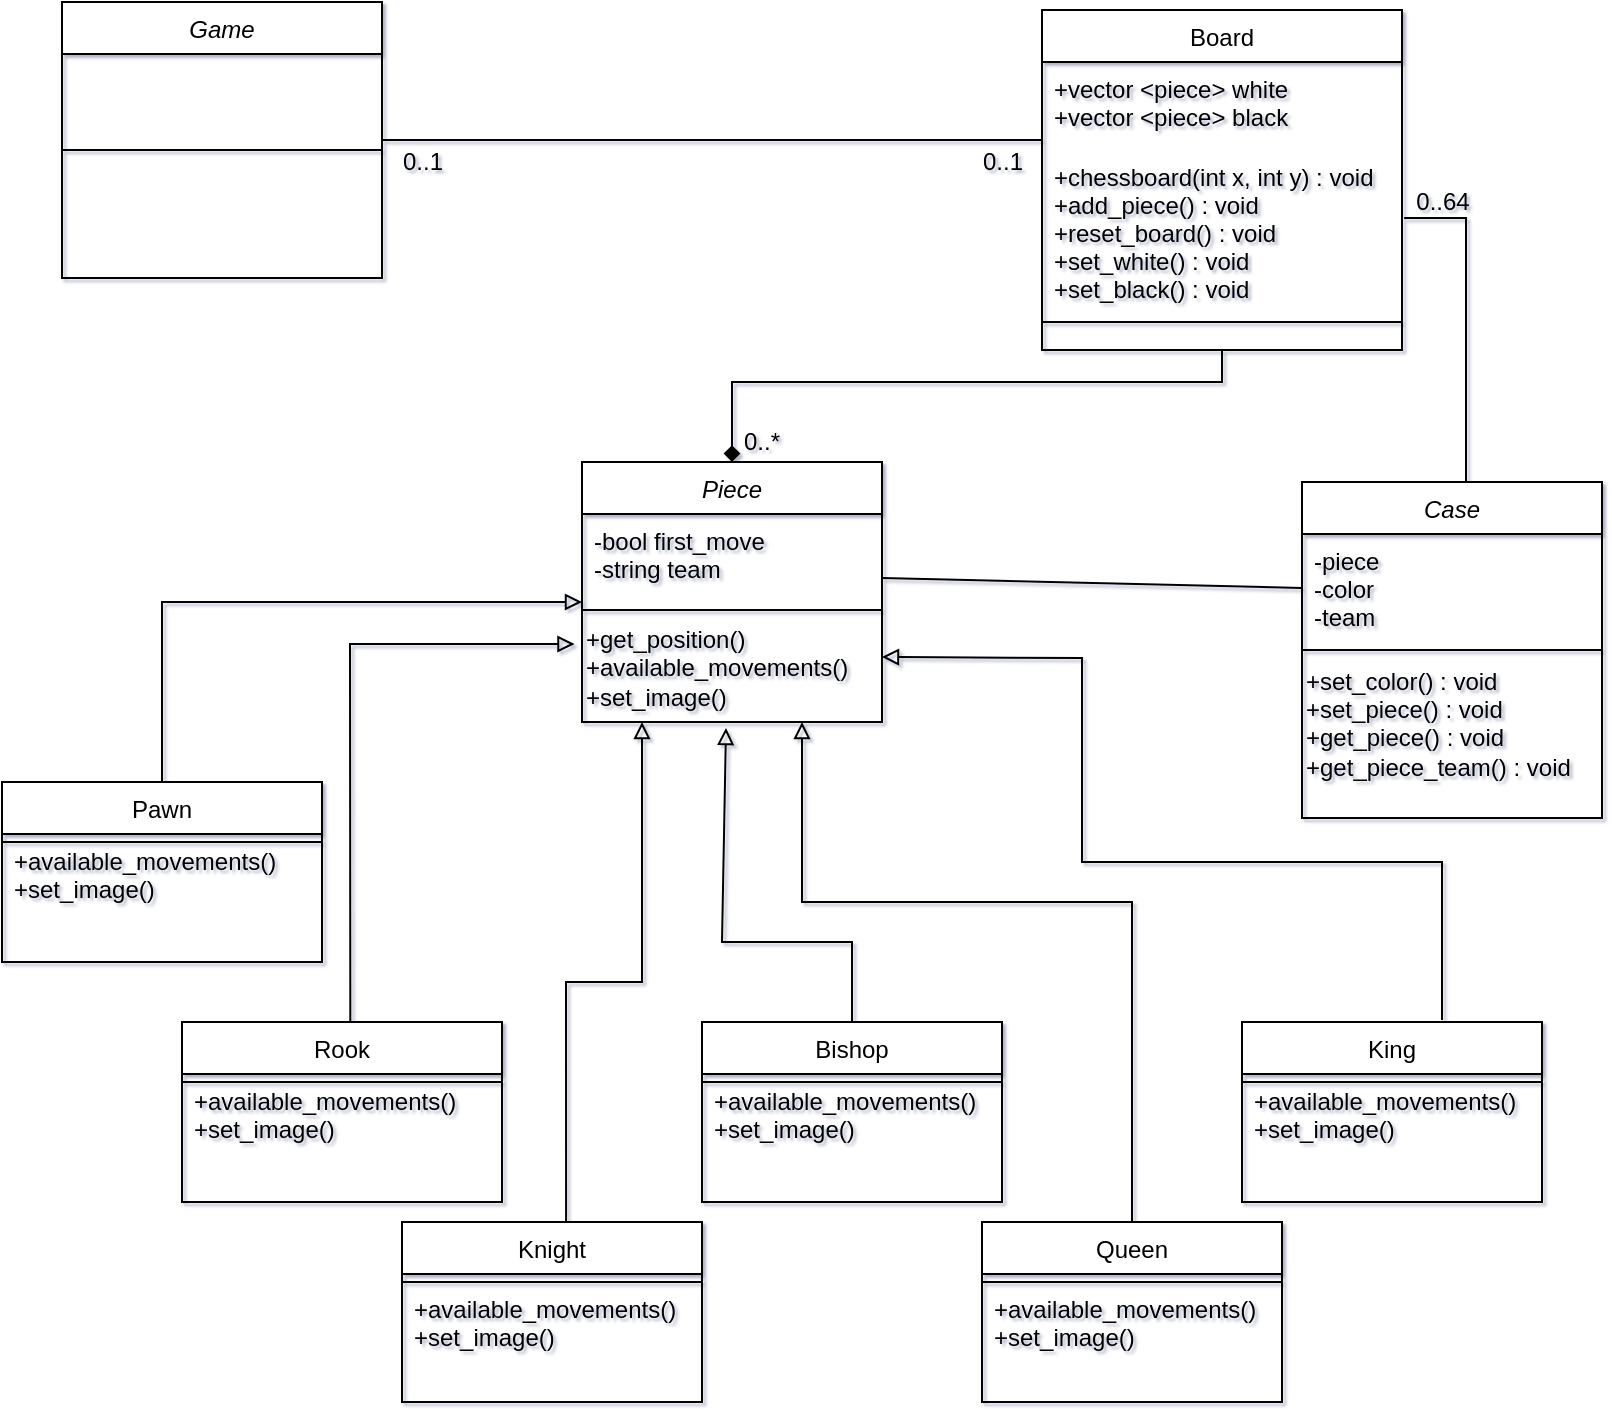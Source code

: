 <mxfile version="13.0.6" type="github">
  <diagram id="C5RBs43oDa-KdzZeNtuy" name="Page-1">
    <mxGraphModel dx="1422" dy="763" grid="1" gridSize="10" guides="1" tooltips="1" connect="1" arrows="1" fold="1" page="1" pageScale="1" pageWidth="827" pageHeight="1169" background="none" math="0" shadow="1">
      <root>
        <mxCell id="WIyWlLk6GJQsqaUBKTNV-0" />
        <mxCell id="WIyWlLk6GJQsqaUBKTNV-1" parent="WIyWlLk6GJQsqaUBKTNV-0" />
        <mxCell id="zkfFHV4jXpPFQw0GAbJ--12" value="" style="endArrow=none;endSize=10;endFill=0;shadow=0;strokeWidth=1;rounded=0;edgeStyle=elbowEdgeStyle;elbow=vertical;" parent="WIyWlLk6GJQsqaUBKTNV-1" target="zkfFHV4jXpPFQw0GAbJ--0" edge="1">
          <mxGeometry width="160" relative="1" as="geometry">
            <mxPoint x="540" y="99" as="sourcePoint" />
            <mxPoint x="180" y="183" as="targetPoint" />
          </mxGeometry>
        </mxCell>
        <mxCell id="BQkqRbHqGt_uNCbF7FjM-45" value="+available_movements()&#xa;+set_image()&#xa;&#xa;&#xa;" style="text;align=left;verticalAlign=top;spacingLeft=4;spacingRight=4;overflow=hidden;rotatable=0;points=[[0,0.5],[1,0.5]];portConstraint=eastwest;" parent="WIyWlLk6GJQsqaUBKTNV-1" vertex="1">
          <mxGeometry x="20" y="446" width="160" height="44" as="geometry" />
        </mxCell>
        <mxCell id="BQkqRbHqGt_uNCbF7FjM-46" value="+available_movements()&#xa;+set_image()&#xa;&#xa;&#xa;" style="text;align=left;verticalAlign=top;spacingLeft=4;spacingRight=4;overflow=hidden;rotatable=0;points=[[0,0.5],[1,0.5]];portConstraint=eastwest;" parent="WIyWlLk6GJQsqaUBKTNV-1" vertex="1">
          <mxGeometry x="110" y="566" width="159" height="44" as="geometry" />
        </mxCell>
        <mxCell id="BQkqRbHqGt_uNCbF7FjM-47" value="+available_movements()&#xa;+set_image()&#xa;&#xa;&#xa;" style="text;align=left;verticalAlign=top;spacingLeft=4;spacingRight=4;overflow=hidden;rotatable=0;points=[[0,0.5],[1,0.5]];portConstraint=eastwest;" parent="WIyWlLk6GJQsqaUBKTNV-1" vertex="1">
          <mxGeometry x="220" y="670" width="150" height="44" as="geometry" />
        </mxCell>
        <mxCell id="BQkqRbHqGt_uNCbF7FjM-48" value="+available_movements()&#xa;+set_image()&#xa;&#xa;&#xa;" style="text;align=left;verticalAlign=top;spacingLeft=4;spacingRight=4;overflow=hidden;rotatable=0;points=[[0,0.5],[1,0.5]];portConstraint=eastwest;" parent="WIyWlLk6GJQsqaUBKTNV-1" vertex="1">
          <mxGeometry x="370" y="566" width="160" height="44" as="geometry" />
        </mxCell>
        <mxCell id="BQkqRbHqGt_uNCbF7FjM-49" value="+available_movements()&#xa;+set_image()&#xa;&#xa;&#xa;" style="text;align=left;verticalAlign=top;spacingLeft=4;spacingRight=4;overflow=hidden;rotatable=0;points=[[0,0.5],[1,0.5]];portConstraint=eastwest;" parent="WIyWlLk6GJQsqaUBKTNV-1" vertex="1">
          <mxGeometry x="510" y="670" width="150" height="44" as="geometry" />
        </mxCell>
        <mxCell id="BQkqRbHqGt_uNCbF7FjM-50" value="+available_movements()&#xa;+set_image()&#xa;&#xa;&#xa;" style="text;align=left;verticalAlign=top;spacingLeft=4;spacingRight=4;overflow=hidden;rotatable=0;points=[[0,0.5],[1,0.5]];portConstraint=eastwest;" parent="WIyWlLk6GJQsqaUBKTNV-1" vertex="1">
          <mxGeometry x="640" y="566" width="150" height="44" as="geometry" />
        </mxCell>
        <mxCell id="BQkqRbHqGt_uNCbF7FjM-63" value="" style="endArrow=none;html=1;rounded=0;startArrow=diamond;startFill=1;exitX=0.5;exitY=0;exitDx=0;exitDy=0;entryX=0.5;entryY=1;entryDx=0;entryDy=0;" parent="WIyWlLk6GJQsqaUBKTNV-1" source="BQkqRbHqGt_uNCbF7FjM-56" target="zkfFHV4jXpPFQw0GAbJ--6" edge="1">
          <mxGeometry width="50" height="50" relative="1" as="geometry">
            <mxPoint x="400" y="340" as="sourcePoint" />
            <mxPoint x="610" y="200" as="targetPoint" />
            <Array as="points">
              <mxPoint x="385" y="220" />
              <mxPoint x="630" y="220" />
            </Array>
          </mxGeometry>
        </mxCell>
        <mxCell id="BQkqRbHqGt_uNCbF7FjM-65" value="0..*" style="text;html=1;strokeColor=none;fillColor=none;align=center;verticalAlign=middle;whiteSpace=wrap;rounded=0;" parent="WIyWlLk6GJQsqaUBKTNV-1" vertex="1">
          <mxGeometry x="370" y="240" width="60" height="20" as="geometry" />
        </mxCell>
        <mxCell id="BQkqRbHqGt_uNCbF7FjM-67" value="" style="endArrow=block;html=1;exitX=0.5;exitY=0;exitDx=0;exitDy=0;rounded=0;endFill=0;" parent="WIyWlLk6GJQsqaUBKTNV-1" source="BQkqRbHqGt_uNCbF7FjM-38" edge="1">
          <mxGeometry width="50" height="50" relative="1" as="geometry">
            <mxPoint x="80" y="520" as="sourcePoint" />
            <mxPoint x="310" y="330" as="targetPoint" />
            <Array as="points">
              <mxPoint x="100" y="330" />
            </Array>
          </mxGeometry>
        </mxCell>
        <mxCell id="BQkqRbHqGt_uNCbF7FjM-68" value="" style="endArrow=block;html=1;exitX=0.368;exitY=0;exitDx=0;exitDy=0;rounded=0;exitPerimeter=0;endFill=0;entryX=-0.025;entryY=0.26;entryDx=0;entryDy=0;entryPerimeter=0;" parent="WIyWlLk6GJQsqaUBKTNV-1" edge="1" target="BQkqRbHqGt_uNCbF7FjM-62">
          <mxGeometry width="50" height="50" relative="1" as="geometry">
            <mxPoint x="194.16" y="540" as="sourcePoint" />
            <mxPoint x="194" y="348" as="targetPoint" />
            <Array as="points">
              <mxPoint x="194" y="351" />
            </Array>
          </mxGeometry>
        </mxCell>
        <mxCell id="BQkqRbHqGt_uNCbF7FjM-69" value="" style="endArrow=block;html=1;exitX=0.547;exitY=0.022;exitDx=0;exitDy=0;rounded=0;endFill=0;exitPerimeter=0;" parent="WIyWlLk6GJQsqaUBKTNV-1" edge="1" source="BQkqRbHqGt_uNCbF7FjM-32">
          <mxGeometry width="50" height="50" relative="1" as="geometry">
            <mxPoint x="340" y="540" as="sourcePoint" />
            <mxPoint x="340" y="390" as="targetPoint" />
            <Array as="points">
              <mxPoint x="302" y="520" />
              <mxPoint x="340" y="520" />
            </Array>
          </mxGeometry>
        </mxCell>
        <mxCell id="BQkqRbHqGt_uNCbF7FjM-72" value="" style="endArrow=block;html=1;rounded=0;exitX=0.5;exitY=0;exitDx=0;exitDy=0;endFill=0;" parent="WIyWlLk6GJQsqaUBKTNV-1" source="BQkqRbHqGt_uNCbF7FjM-29" edge="1">
          <mxGeometry width="50" height="50" relative="1" as="geometry">
            <mxPoint x="400" y="340" as="sourcePoint" />
            <mxPoint x="382" y="393" as="targetPoint" />
            <Array as="points">
              <mxPoint x="445" y="500" />
              <mxPoint x="380" y="500" />
            </Array>
          </mxGeometry>
        </mxCell>
        <mxCell id="BQkqRbHqGt_uNCbF7FjM-74" value="" style="endArrow=block;html=1;rounded=0;exitX=0.5;exitY=0;exitDx=0;exitDy=0;endFill=0;" parent="WIyWlLk6GJQsqaUBKTNV-1" source="BQkqRbHqGt_uNCbF7FjM-22" edge="1">
          <mxGeometry width="50" height="50" relative="1" as="geometry">
            <mxPoint x="400" y="340" as="sourcePoint" />
            <mxPoint x="420" y="390" as="targetPoint" />
            <Array as="points">
              <mxPoint x="585" y="480" />
              <mxPoint x="420" y="480" />
            </Array>
          </mxGeometry>
        </mxCell>
        <mxCell id="BQkqRbHqGt_uNCbF7FjM-75" value="" style="endArrow=block;html=1;rounded=0;endFill=0;entryX=1;entryY=0.75;entryDx=0;entryDy=0;" parent="WIyWlLk6GJQsqaUBKTNV-1" edge="1" target="BQkqRbHqGt_uNCbF7FjM-56">
          <mxGeometry width="50" height="50" relative="1" as="geometry">
            <mxPoint x="740" y="539" as="sourcePoint" />
            <mxPoint x="270" y="350" as="targetPoint" />
            <Array as="points">
              <mxPoint x="740" y="460" />
              <mxPoint x="560" y="460" />
              <mxPoint x="560" y="358" />
            </Array>
          </mxGeometry>
        </mxCell>
        <mxCell id="O2wSTYGdhhXoB-_IVhIK-0" value="0..1" style="text;html=1;align=center;verticalAlign=middle;resizable=0;points=[];autosize=1;" vertex="1" parent="WIyWlLk6GJQsqaUBKTNV-1">
          <mxGeometry x="210" y="100" width="40" height="20" as="geometry" />
        </mxCell>
        <mxCell id="O2wSTYGdhhXoB-_IVhIK-2" value="0..1" style="text;html=1;align=center;verticalAlign=middle;resizable=0;points=[];autosize=1;" vertex="1" parent="WIyWlLk6GJQsqaUBKTNV-1">
          <mxGeometry x="500" y="100" width="40" height="20" as="geometry" />
        </mxCell>
        <mxCell id="zkfFHV4jXpPFQw0GAbJ--6" value="Board" style="swimlane;fontStyle=0;align=center;verticalAlign=top;childLayout=stackLayout;horizontal=1;startSize=26;horizontalStack=0;resizeParent=1;resizeLast=0;collapsible=1;marginBottom=0;rounded=0;shadow=0;strokeWidth=1;" parent="WIyWlLk6GJQsqaUBKTNV-1" vertex="1">
          <mxGeometry x="540" y="34" width="180" height="170" as="geometry">
            <mxRectangle x="130" y="380" width="160" height="26" as="alternateBounds" />
          </mxGeometry>
        </mxCell>
        <mxCell id="zkfFHV4jXpPFQw0GAbJ--8" value="+vector &lt;piece&gt; white&#xa;+vector &lt;piece&gt; black&#xa;" style="text;align=left;verticalAlign=top;spacingLeft=4;spacingRight=4;overflow=hidden;rotatable=0;points=[[0,0.5],[1,0.5]];portConstraint=eastwest;rounded=0;shadow=0;html=0;" parent="zkfFHV4jXpPFQw0GAbJ--6" vertex="1">
          <mxGeometry y="26" width="180" height="44" as="geometry" />
        </mxCell>
        <mxCell id="zkfFHV4jXpPFQw0GAbJ--10" value="+chessboard(int x, int y) : void&#xa;+add_piece() : void&#xa;+reset_board() : void&#xa;+set_white() : void&#xa;+set_black() : void&#xa;&#xa;" style="text;align=left;verticalAlign=top;spacingLeft=4;spacingRight=4;overflow=hidden;rotatable=0;points=[[0,0.5],[1,0.5]];portConstraint=eastwest;fontStyle=0" parent="zkfFHV4jXpPFQw0GAbJ--6" vertex="1">
          <mxGeometry y="70" width="180" height="82" as="geometry" />
        </mxCell>
        <mxCell id="zkfFHV4jXpPFQw0GAbJ--9" value="" style="line;html=1;strokeWidth=1;align=left;verticalAlign=middle;spacingTop=-1;spacingLeft=3;spacingRight=3;rotatable=0;labelPosition=right;points=[];portConstraint=eastwest;" parent="zkfFHV4jXpPFQw0GAbJ--6" vertex="1">
          <mxGeometry y="152" width="180" height="8" as="geometry" />
        </mxCell>
        <mxCell id="BQkqRbHqGt_uNCbF7FjM-29" value="Bishop" style="swimlane;fontStyle=0;align=center;verticalAlign=top;childLayout=stackLayout;horizontal=1;startSize=26;horizontalStack=0;resizeParent=1;resizeLast=0;collapsible=1;marginBottom=0;rounded=0;shadow=0;strokeWidth=1;" parent="WIyWlLk6GJQsqaUBKTNV-1" vertex="1">
          <mxGeometry x="370" y="540" width="150" height="90" as="geometry">
            <mxRectangle x="340" y="380" width="170" height="26" as="alternateBounds" />
          </mxGeometry>
        </mxCell>
        <mxCell id="BQkqRbHqGt_uNCbF7FjM-31" value="" style="line;html=1;strokeWidth=1;align=left;verticalAlign=middle;spacingTop=-1;spacingLeft=3;spacingRight=3;rotatable=0;labelPosition=right;points=[];portConstraint=eastwest;" parent="BQkqRbHqGt_uNCbF7FjM-29" vertex="1">
          <mxGeometry y="26" width="150" height="8" as="geometry" />
        </mxCell>
        <mxCell id="BQkqRbHqGt_uNCbF7FjM-35" value="Rook" style="swimlane;fontStyle=0;align=center;verticalAlign=top;childLayout=stackLayout;horizontal=1;startSize=26;horizontalStack=0;resizeParent=1;resizeLast=0;collapsible=1;marginBottom=0;rounded=0;shadow=0;strokeWidth=1;" parent="WIyWlLk6GJQsqaUBKTNV-1" vertex="1">
          <mxGeometry x="110" y="540" width="160" height="90" as="geometry">
            <mxRectangle x="340" y="380" width="170" height="26" as="alternateBounds" />
          </mxGeometry>
        </mxCell>
        <mxCell id="BQkqRbHqGt_uNCbF7FjM-37" value="" style="line;html=1;strokeWidth=1;align=left;verticalAlign=middle;spacingTop=-1;spacingLeft=3;spacingRight=3;rotatable=0;labelPosition=right;points=[];portConstraint=eastwest;" parent="BQkqRbHqGt_uNCbF7FjM-35" vertex="1">
          <mxGeometry y="26" width="160" height="8" as="geometry" />
        </mxCell>
        <mxCell id="BQkqRbHqGt_uNCbF7FjM-41" value="King" style="swimlane;fontStyle=0;align=center;verticalAlign=top;childLayout=stackLayout;horizontal=1;startSize=26;horizontalStack=0;resizeParent=1;resizeLast=0;collapsible=1;marginBottom=0;rounded=0;shadow=0;strokeWidth=1;" parent="WIyWlLk6GJQsqaUBKTNV-1" vertex="1">
          <mxGeometry x="640" y="540" width="150" height="90" as="geometry">
            <mxRectangle x="340" y="380" width="170" height="26" as="alternateBounds" />
          </mxGeometry>
        </mxCell>
        <mxCell id="BQkqRbHqGt_uNCbF7FjM-43" value="" style="line;html=1;strokeWidth=1;align=left;verticalAlign=middle;spacingTop=-1;spacingLeft=3;spacingRight=3;rotatable=0;labelPosition=right;points=[];portConstraint=eastwest;" parent="BQkqRbHqGt_uNCbF7FjM-41" vertex="1">
          <mxGeometry y="26" width="150" height="8" as="geometry" />
        </mxCell>
        <mxCell id="zkfFHV4jXpPFQw0GAbJ--0" value="Game" style="swimlane;fontStyle=2;align=center;verticalAlign=top;childLayout=stackLayout;horizontal=1;startSize=26;horizontalStack=0;resizeParent=1;resizeLast=0;collapsible=1;marginBottom=0;rounded=0;shadow=0;strokeWidth=1;" parent="WIyWlLk6GJQsqaUBKTNV-1" vertex="1">
          <mxGeometry x="50" y="30" width="160" height="138" as="geometry">
            <mxRectangle x="230" y="140" width="160" height="26" as="alternateBounds" />
          </mxGeometry>
        </mxCell>
        <mxCell id="zkfFHV4jXpPFQw0GAbJ--2" value="&#xa;&#xa;" style="text;align=left;verticalAlign=top;spacingLeft=4;spacingRight=4;overflow=hidden;rotatable=0;points=[[0,0.5],[1,0.5]];portConstraint=eastwest;rounded=0;shadow=0;html=0;" parent="zkfFHV4jXpPFQw0GAbJ--0" vertex="1">
          <mxGeometry y="26" width="160" height="44" as="geometry" />
        </mxCell>
        <mxCell id="zkfFHV4jXpPFQw0GAbJ--4" value="" style="line;html=1;strokeWidth=1;align=left;verticalAlign=middle;spacingTop=-1;spacingLeft=3;spacingRight=3;rotatable=0;labelPosition=right;points=[];portConstraint=eastwest;" parent="zkfFHV4jXpPFQw0GAbJ--0" vertex="1">
          <mxGeometry y="70" width="160" height="8" as="geometry" />
        </mxCell>
        <mxCell id="BQkqRbHqGt_uNCbF7FjM-56" value="Piece" style="swimlane;fontStyle=2;align=center;verticalAlign=top;childLayout=stackLayout;horizontal=1;startSize=26;horizontalStack=0;resizeParent=1;resizeLast=0;collapsible=1;marginBottom=0;rounded=0;shadow=0;strokeWidth=1;" parent="WIyWlLk6GJQsqaUBKTNV-1" vertex="1">
          <mxGeometry x="310" y="260" width="150" height="130" as="geometry">
            <mxRectangle x="230" y="140" width="160" height="26" as="alternateBounds" />
          </mxGeometry>
        </mxCell>
        <mxCell id="BQkqRbHqGt_uNCbF7FjM-57" value="-bool first_move&#xa;-string team&#xa;" style="text;align=left;verticalAlign=top;spacingLeft=4;spacingRight=4;overflow=hidden;rotatable=0;points=[[0,0.5],[1,0.5]];portConstraint=eastwest;rounded=0;shadow=0;html=0;" parent="BQkqRbHqGt_uNCbF7FjM-56" vertex="1">
          <mxGeometry y="26" width="150" height="44" as="geometry" />
        </mxCell>
        <mxCell id="BQkqRbHqGt_uNCbF7FjM-58" value="" style="line;html=1;strokeWidth=1;align=left;verticalAlign=middle;spacingTop=-1;spacingLeft=3;spacingRight=3;rotatable=0;labelPosition=right;points=[];portConstraint=eastwest;" parent="BQkqRbHqGt_uNCbF7FjM-56" vertex="1">
          <mxGeometry y="70" width="150" height="8" as="geometry" />
        </mxCell>
        <mxCell id="BQkqRbHqGt_uNCbF7FjM-62" value="&lt;div&gt;+get_position()&lt;/div&gt;&lt;div&gt;+available_movements()&lt;/div&gt;&lt;div&gt;+set_image()&lt;br&gt;&lt;/div&gt;" style="text;html=1;align=left;verticalAlign=middle;resizable=0;points=[];autosize=1;" parent="BQkqRbHqGt_uNCbF7FjM-56" vertex="1">
          <mxGeometry y="78" width="150" height="50" as="geometry" />
        </mxCell>
        <mxCell id="O2wSTYGdhhXoB-_IVhIK-3" value="Case" style="swimlane;fontStyle=2;align=center;verticalAlign=top;childLayout=stackLayout;horizontal=1;startSize=26;horizontalStack=0;resizeParent=1;resizeLast=0;collapsible=1;marginBottom=0;rounded=0;shadow=0;strokeWidth=1;" vertex="1" parent="WIyWlLk6GJQsqaUBKTNV-1">
          <mxGeometry x="670" y="270" width="150" height="168" as="geometry">
            <mxRectangle x="230" y="140" width="160" height="26" as="alternateBounds" />
          </mxGeometry>
        </mxCell>
        <mxCell id="O2wSTYGdhhXoB-_IVhIK-4" value="-piece&#xa;-color&#xa;-team" style="text;align=left;verticalAlign=top;spacingLeft=4;spacingRight=4;overflow=hidden;rotatable=0;points=[[0,0.5],[1,0.5]];portConstraint=eastwest;rounded=0;shadow=0;html=0;" vertex="1" parent="O2wSTYGdhhXoB-_IVhIK-3">
          <mxGeometry y="26" width="150" height="54" as="geometry" />
        </mxCell>
        <mxCell id="O2wSTYGdhhXoB-_IVhIK-5" value="" style="line;html=1;strokeWidth=1;align=left;verticalAlign=middle;spacingTop=-1;spacingLeft=3;spacingRight=3;rotatable=0;labelPosition=right;points=[];portConstraint=eastwest;" vertex="1" parent="O2wSTYGdhhXoB-_IVhIK-3">
          <mxGeometry y="80" width="150" height="8" as="geometry" />
        </mxCell>
        <mxCell id="O2wSTYGdhhXoB-_IVhIK-6" value="&lt;div&gt;+set_color() : void&lt;/div&gt;&lt;div&gt;+set_piece() : void&lt;/div&gt;&lt;div&gt;+get_piece() : void&lt;/div&gt;&lt;div&gt;+get_piece_team() : void&lt;/div&gt;&lt;div&gt;&lt;br&gt;&lt;/div&gt;" style="text;html=1;align=left;verticalAlign=middle;resizable=0;points=[];autosize=1;" vertex="1" parent="O2wSTYGdhhXoB-_IVhIK-3">
          <mxGeometry y="88" width="150" height="80" as="geometry" />
        </mxCell>
        <mxCell id="O2wSTYGdhhXoB-_IVhIK-8" value="" style="endArrow=none;html=1;entryX=0;entryY=0.5;entryDx=0;entryDy=0;" edge="1" parent="WIyWlLk6GJQsqaUBKTNV-1" target="O2wSTYGdhhXoB-_IVhIK-4">
          <mxGeometry width="50" height="50" relative="1" as="geometry">
            <mxPoint x="460" y="318" as="sourcePoint" />
            <mxPoint x="480" y="310" as="targetPoint" />
          </mxGeometry>
        </mxCell>
        <mxCell id="O2wSTYGdhhXoB-_IVhIK-9" value="" style="endArrow=none;html=1;exitX=1.006;exitY=0.415;exitDx=0;exitDy=0;exitPerimeter=0;rounded=0;" edge="1" parent="WIyWlLk6GJQsqaUBKTNV-1" source="zkfFHV4jXpPFQw0GAbJ--10">
          <mxGeometry width="50" height="50" relative="1" as="geometry">
            <mxPoint x="720" y="180" as="sourcePoint" />
            <mxPoint x="752" y="270" as="targetPoint" />
            <Array as="points">
              <mxPoint x="752" y="138" />
            </Array>
          </mxGeometry>
        </mxCell>
        <mxCell id="O2wSTYGdhhXoB-_IVhIK-10" value="0..64" style="text;html=1;align=center;verticalAlign=middle;resizable=0;points=[];autosize=1;" vertex="1" parent="WIyWlLk6GJQsqaUBKTNV-1">
          <mxGeometry x="720" y="120" width="40" height="20" as="geometry" />
        </mxCell>
        <mxCell id="BQkqRbHqGt_uNCbF7FjM-38" value="Pawn" style="swimlane;fontStyle=0;align=center;verticalAlign=top;childLayout=stackLayout;horizontal=1;startSize=26;horizontalStack=0;resizeParent=1;resizeLast=0;collapsible=1;marginBottom=0;rounded=0;shadow=0;strokeWidth=1;" parent="WIyWlLk6GJQsqaUBKTNV-1" vertex="1">
          <mxGeometry x="20" y="420" width="160" height="90" as="geometry">
            <mxRectangle x="340" y="380" width="170" height="26" as="alternateBounds" />
          </mxGeometry>
        </mxCell>
        <mxCell id="BQkqRbHqGt_uNCbF7FjM-40" value="" style="line;html=1;strokeWidth=1;align=left;verticalAlign=middle;spacingTop=-1;spacingLeft=3;spacingRight=3;rotatable=0;labelPosition=right;points=[];portConstraint=eastwest;" parent="BQkqRbHqGt_uNCbF7FjM-38" vertex="1">
          <mxGeometry y="26" width="160" height="8" as="geometry" />
        </mxCell>
        <mxCell id="BQkqRbHqGt_uNCbF7FjM-32" value="Knight" style="swimlane;fontStyle=0;align=center;verticalAlign=top;childLayout=stackLayout;horizontal=1;startSize=26;horizontalStack=0;resizeParent=1;resizeLast=0;collapsible=1;marginBottom=0;rounded=0;shadow=0;strokeWidth=1;" parent="WIyWlLk6GJQsqaUBKTNV-1" vertex="1">
          <mxGeometry x="220" y="640" width="150" height="90" as="geometry">
            <mxRectangle x="340" y="380" width="170" height="26" as="alternateBounds" />
          </mxGeometry>
        </mxCell>
        <mxCell id="BQkqRbHqGt_uNCbF7FjM-34" value="" style="line;html=1;strokeWidth=1;align=left;verticalAlign=middle;spacingTop=-1;spacingLeft=3;spacingRight=3;rotatable=0;labelPosition=right;points=[];portConstraint=eastwest;" parent="BQkqRbHqGt_uNCbF7FjM-32" vertex="1">
          <mxGeometry y="26" width="150" height="8" as="geometry" />
        </mxCell>
        <mxCell id="BQkqRbHqGt_uNCbF7FjM-22" value="Queen" style="swimlane;fontStyle=0;align=center;verticalAlign=top;childLayout=stackLayout;horizontal=1;startSize=26;horizontalStack=0;resizeParent=1;resizeLast=0;collapsible=1;marginBottom=0;rounded=0;shadow=0;strokeWidth=1;" parent="WIyWlLk6GJQsqaUBKTNV-1" vertex="1">
          <mxGeometry x="510" y="640" width="150" height="90" as="geometry">
            <mxRectangle x="340" y="380" width="170" height="26" as="alternateBounds" />
          </mxGeometry>
        </mxCell>
        <mxCell id="BQkqRbHqGt_uNCbF7FjM-28" value="" style="line;html=1;strokeWidth=1;align=left;verticalAlign=middle;spacingTop=-1;spacingLeft=3;spacingRight=3;rotatable=0;labelPosition=right;points=[];portConstraint=eastwest;" parent="BQkqRbHqGt_uNCbF7FjM-22" vertex="1">
          <mxGeometry y="26" width="150" height="8" as="geometry" />
        </mxCell>
      </root>
    </mxGraphModel>
  </diagram>
</mxfile>
